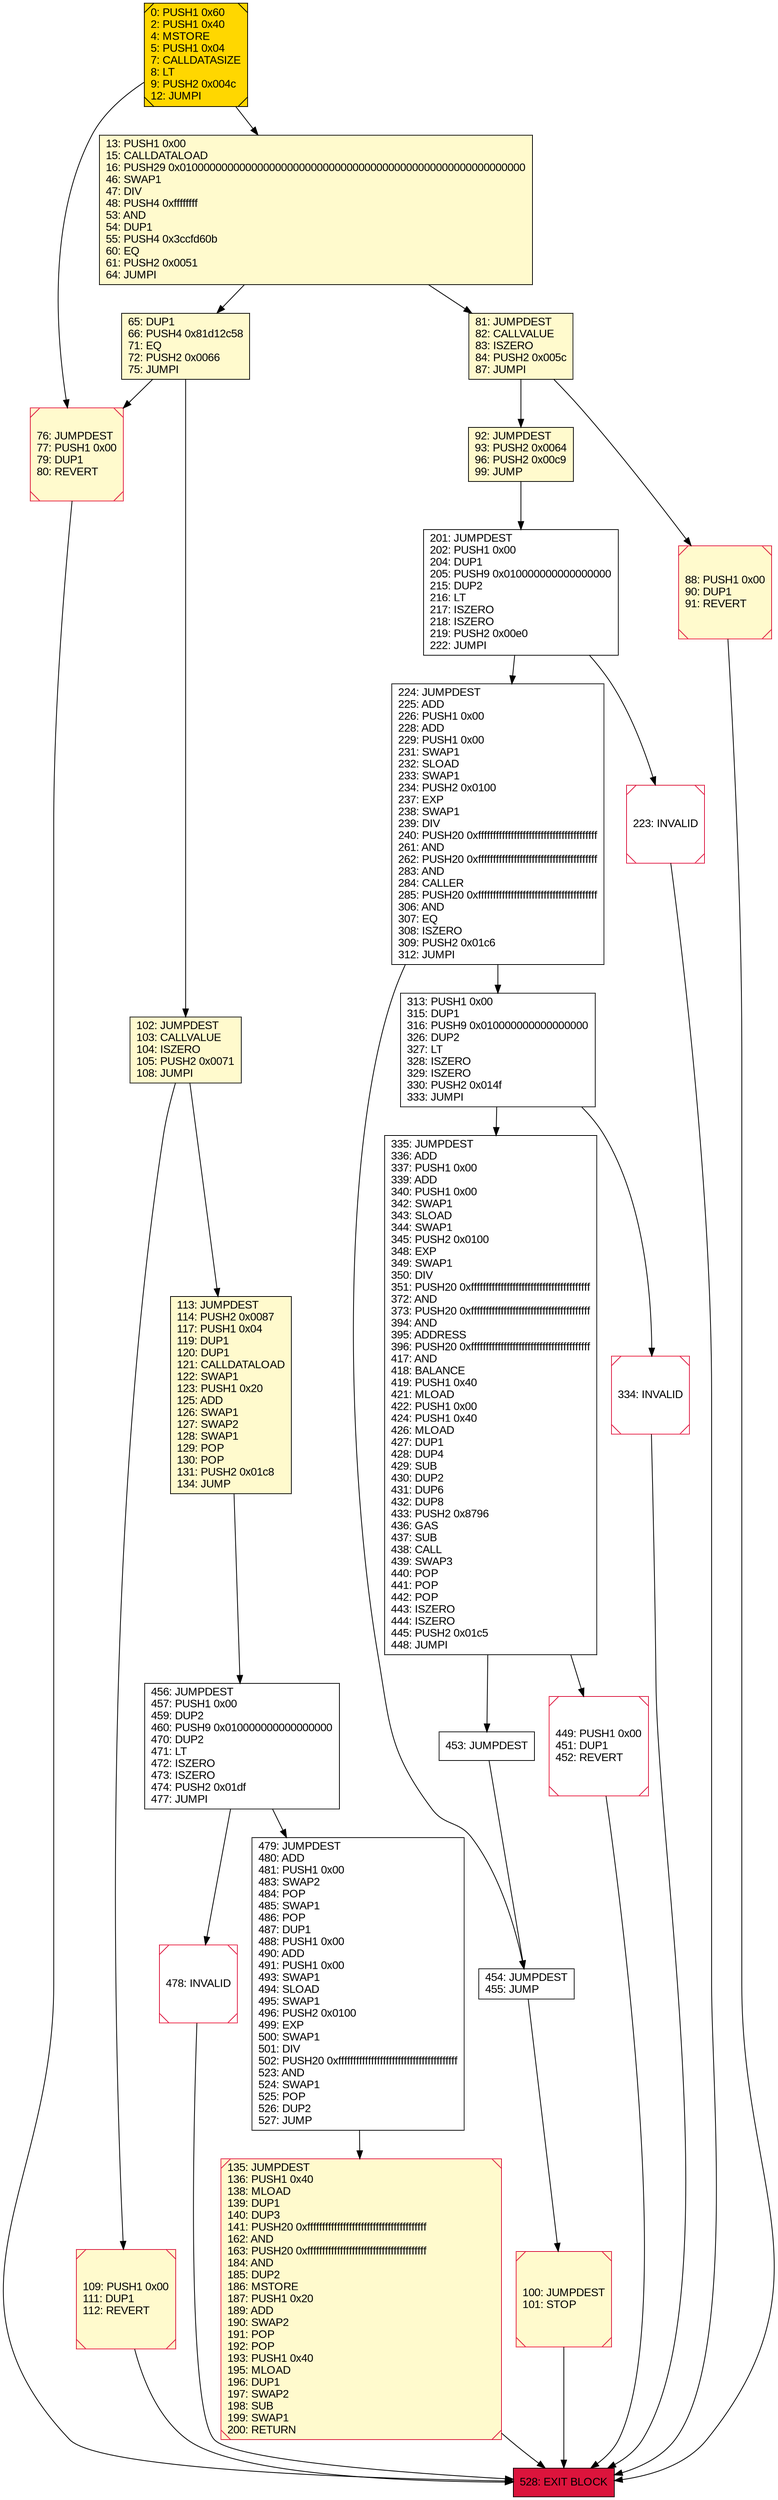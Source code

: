 digraph G {
bgcolor=transparent rankdir=UD;
node [shape=box style=filled color=black fillcolor=white fontname=arial fontcolor=black];
456 [label="456: JUMPDEST\l457: PUSH1 0x00\l459: DUP2\l460: PUSH9 0x010000000000000000\l470: DUP2\l471: LT\l472: ISZERO\l473: ISZERO\l474: PUSH2 0x01df\l477: JUMPI\l" ];
224 [label="224: JUMPDEST\l225: ADD\l226: PUSH1 0x00\l228: ADD\l229: PUSH1 0x00\l231: SWAP1\l232: SLOAD\l233: SWAP1\l234: PUSH2 0x0100\l237: EXP\l238: SWAP1\l239: DIV\l240: PUSH20 0xffffffffffffffffffffffffffffffffffffffff\l261: AND\l262: PUSH20 0xffffffffffffffffffffffffffffffffffffffff\l283: AND\l284: CALLER\l285: PUSH20 0xffffffffffffffffffffffffffffffffffffffff\l306: AND\l307: EQ\l308: ISZERO\l309: PUSH2 0x01c6\l312: JUMPI\l" ];
453 [label="453: JUMPDEST\l" ];
76 [label="76: JUMPDEST\l77: PUSH1 0x00\l79: DUP1\l80: REVERT\l" fillcolor=lemonchiffon shape=Msquare color=crimson ];
109 [label="109: PUSH1 0x00\l111: DUP1\l112: REVERT\l" fillcolor=lemonchiffon shape=Msquare color=crimson ];
313 [label="313: PUSH1 0x00\l315: DUP1\l316: PUSH9 0x010000000000000000\l326: DUP2\l327: LT\l328: ISZERO\l329: ISZERO\l330: PUSH2 0x014f\l333: JUMPI\l" ];
528 [label="528: EXIT BLOCK\l" fillcolor=crimson ];
135 [label="135: JUMPDEST\l136: PUSH1 0x40\l138: MLOAD\l139: DUP1\l140: DUP3\l141: PUSH20 0xffffffffffffffffffffffffffffffffffffffff\l162: AND\l163: PUSH20 0xffffffffffffffffffffffffffffffffffffffff\l184: AND\l185: DUP2\l186: MSTORE\l187: PUSH1 0x20\l189: ADD\l190: SWAP2\l191: POP\l192: POP\l193: PUSH1 0x40\l195: MLOAD\l196: DUP1\l197: SWAP2\l198: SUB\l199: SWAP1\l200: RETURN\l" fillcolor=lemonchiffon shape=Msquare color=crimson ];
479 [label="479: JUMPDEST\l480: ADD\l481: PUSH1 0x00\l483: SWAP2\l484: POP\l485: SWAP1\l486: POP\l487: DUP1\l488: PUSH1 0x00\l490: ADD\l491: PUSH1 0x00\l493: SWAP1\l494: SLOAD\l495: SWAP1\l496: PUSH2 0x0100\l499: EXP\l500: SWAP1\l501: DIV\l502: PUSH20 0xffffffffffffffffffffffffffffffffffffffff\l523: AND\l524: SWAP1\l525: POP\l526: DUP2\l527: JUMP\l" ];
223 [label="223: INVALID\l" shape=Msquare color=crimson ];
449 [label="449: PUSH1 0x00\l451: DUP1\l452: REVERT\l" shape=Msquare color=crimson ];
478 [label="478: INVALID\l" shape=Msquare color=crimson ];
13 [label="13: PUSH1 0x00\l15: CALLDATALOAD\l16: PUSH29 0x0100000000000000000000000000000000000000000000000000000000\l46: SWAP1\l47: DIV\l48: PUSH4 0xffffffff\l53: AND\l54: DUP1\l55: PUSH4 0x3ccfd60b\l60: EQ\l61: PUSH2 0x0051\l64: JUMPI\l" fillcolor=lemonchiffon ];
0 [label="0: PUSH1 0x60\l2: PUSH1 0x40\l4: MSTORE\l5: PUSH1 0x04\l7: CALLDATASIZE\l8: LT\l9: PUSH2 0x004c\l12: JUMPI\l" fillcolor=lemonchiffon shape=Msquare fillcolor=gold ];
92 [label="92: JUMPDEST\l93: PUSH2 0x0064\l96: PUSH2 0x00c9\l99: JUMP\l" fillcolor=lemonchiffon ];
113 [label="113: JUMPDEST\l114: PUSH2 0x0087\l117: PUSH1 0x04\l119: DUP1\l120: DUP1\l121: CALLDATALOAD\l122: SWAP1\l123: PUSH1 0x20\l125: ADD\l126: SWAP1\l127: SWAP2\l128: SWAP1\l129: POP\l130: POP\l131: PUSH2 0x01c8\l134: JUMP\l" fillcolor=lemonchiffon ];
65 [label="65: DUP1\l66: PUSH4 0x81d12c58\l71: EQ\l72: PUSH2 0x0066\l75: JUMPI\l" fillcolor=lemonchiffon ];
335 [label="335: JUMPDEST\l336: ADD\l337: PUSH1 0x00\l339: ADD\l340: PUSH1 0x00\l342: SWAP1\l343: SLOAD\l344: SWAP1\l345: PUSH2 0x0100\l348: EXP\l349: SWAP1\l350: DIV\l351: PUSH20 0xffffffffffffffffffffffffffffffffffffffff\l372: AND\l373: PUSH20 0xffffffffffffffffffffffffffffffffffffffff\l394: AND\l395: ADDRESS\l396: PUSH20 0xffffffffffffffffffffffffffffffffffffffff\l417: AND\l418: BALANCE\l419: PUSH1 0x40\l421: MLOAD\l422: PUSH1 0x00\l424: PUSH1 0x40\l426: MLOAD\l427: DUP1\l428: DUP4\l429: SUB\l430: DUP2\l431: DUP6\l432: DUP8\l433: PUSH2 0x8796\l436: GAS\l437: SUB\l438: CALL\l439: SWAP3\l440: POP\l441: POP\l442: POP\l443: ISZERO\l444: ISZERO\l445: PUSH2 0x01c5\l448: JUMPI\l" ];
81 [label="81: JUMPDEST\l82: CALLVALUE\l83: ISZERO\l84: PUSH2 0x005c\l87: JUMPI\l" fillcolor=lemonchiffon ];
100 [label="100: JUMPDEST\l101: STOP\l" fillcolor=lemonchiffon shape=Msquare color=crimson ];
454 [label="454: JUMPDEST\l455: JUMP\l" ];
334 [label="334: INVALID\l" shape=Msquare color=crimson ];
102 [label="102: JUMPDEST\l103: CALLVALUE\l104: ISZERO\l105: PUSH2 0x0071\l108: JUMPI\l" fillcolor=lemonchiffon ];
201 [label="201: JUMPDEST\l202: PUSH1 0x00\l204: DUP1\l205: PUSH9 0x010000000000000000\l215: DUP2\l216: LT\l217: ISZERO\l218: ISZERO\l219: PUSH2 0x00e0\l222: JUMPI\l" ];
88 [label="88: PUSH1 0x00\l90: DUP1\l91: REVERT\l" fillcolor=lemonchiffon shape=Msquare color=crimson ];
454 -> 100;
0 -> 13;
135 -> 528;
224 -> 313;
13 -> 65;
81 -> 88;
335 -> 449;
479 -> 135;
201 -> 223;
13 -> 81;
102 -> 113;
76 -> 528;
81 -> 92;
109 -> 528;
456 -> 479;
65 -> 102;
92 -> 201;
100 -> 528;
313 -> 335;
334 -> 528;
335 -> 453;
65 -> 76;
456 -> 478;
88 -> 528;
113 -> 456;
0 -> 76;
223 -> 528;
449 -> 528;
478 -> 528;
224 -> 454;
453 -> 454;
201 -> 224;
313 -> 334;
102 -> 109;
}